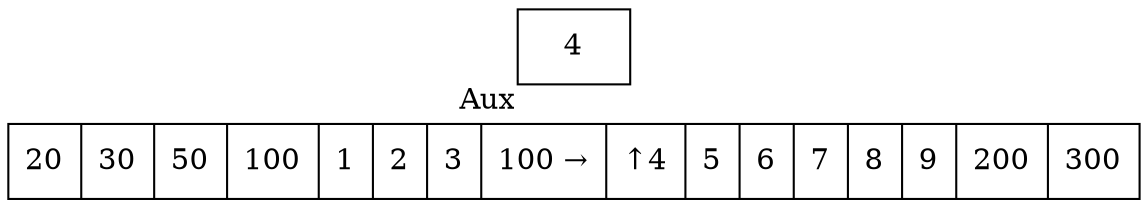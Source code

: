 digraph G{ node [shape = record ];
 rankdir=LR;X[label="{ 20|30|50|100|1|2|3|100|4|5|6|7|8|9|200|300}"]X[label="{ 20|30|50|100|1|2|3|100 → | ↑ 4|5|6|7|8|9|200|300}"]
2[label="{4}"xlabel="Aux"]
}
